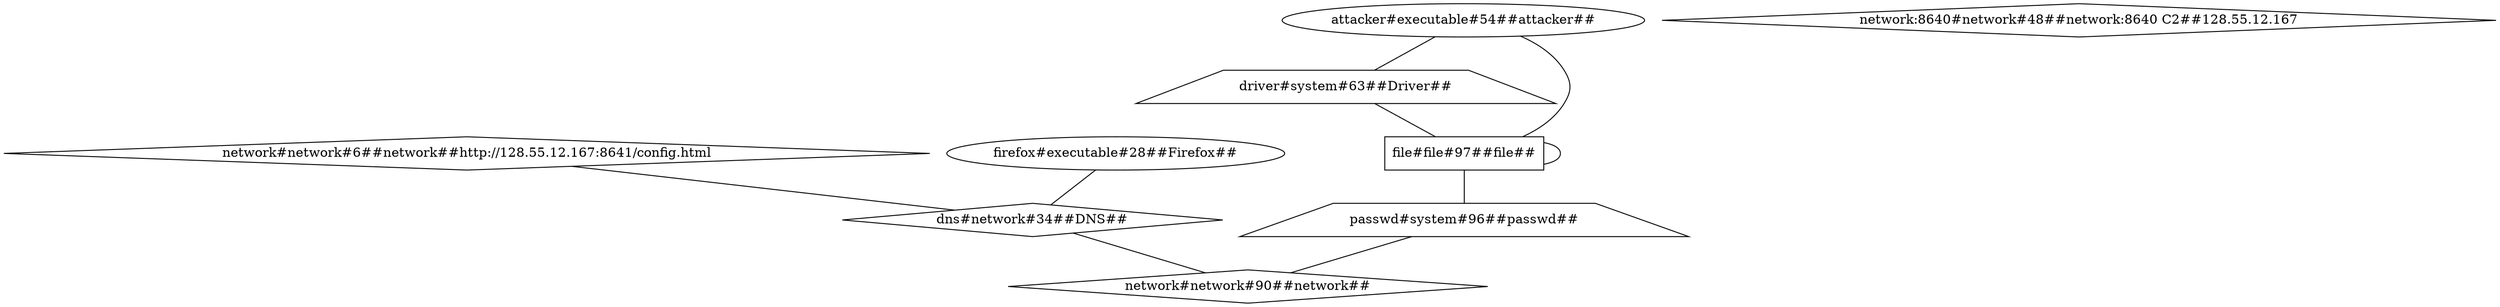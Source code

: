 graph G {
	"network#network#6" [label="network#network#6##network##http://128.55.12.167:8641/config.html" shape=diamond]
	"firefox#executable#28" [label="firefox#executable#28##Firefox##" shape=oval]
	"dns#network#34" [label="dns#network#34##DNS##" shape=diamond]
	"network:8640#network#48" [label="network:8640#network#48##network:8640 C2##128.55.12.167" shape=diamond]
	"attacker#executable#54" [label="attacker#executable#54##attacker##" shape=oval]
	"driver#system#63" [label="driver#system#63##Driver##" shape=trapezium]
	"file#file#97" [label="file#file#97##file##" shape=rectangle]
	"passwd#system#96" [label="passwd#system#96##passwd##" shape=trapezium]
	"network#network#90" [label="network#network#90##network##" shape=diamond]
	"network#network#6" -- "dns#network#34"
	"firefox#executable#28" -- "dns#network#34"
	"dns#network#34" -- "network#network#90"
	"attacker#executable#54" -- "driver#system#63"
	"attacker#executable#54" -- "file#file#97"
	"driver#system#63" -- "file#file#97"
	"file#file#97" -- "passwd#system#96"
	"file#file#97" -- "file#file#97"
	"passwd#system#96" -- "network#network#90"
}
